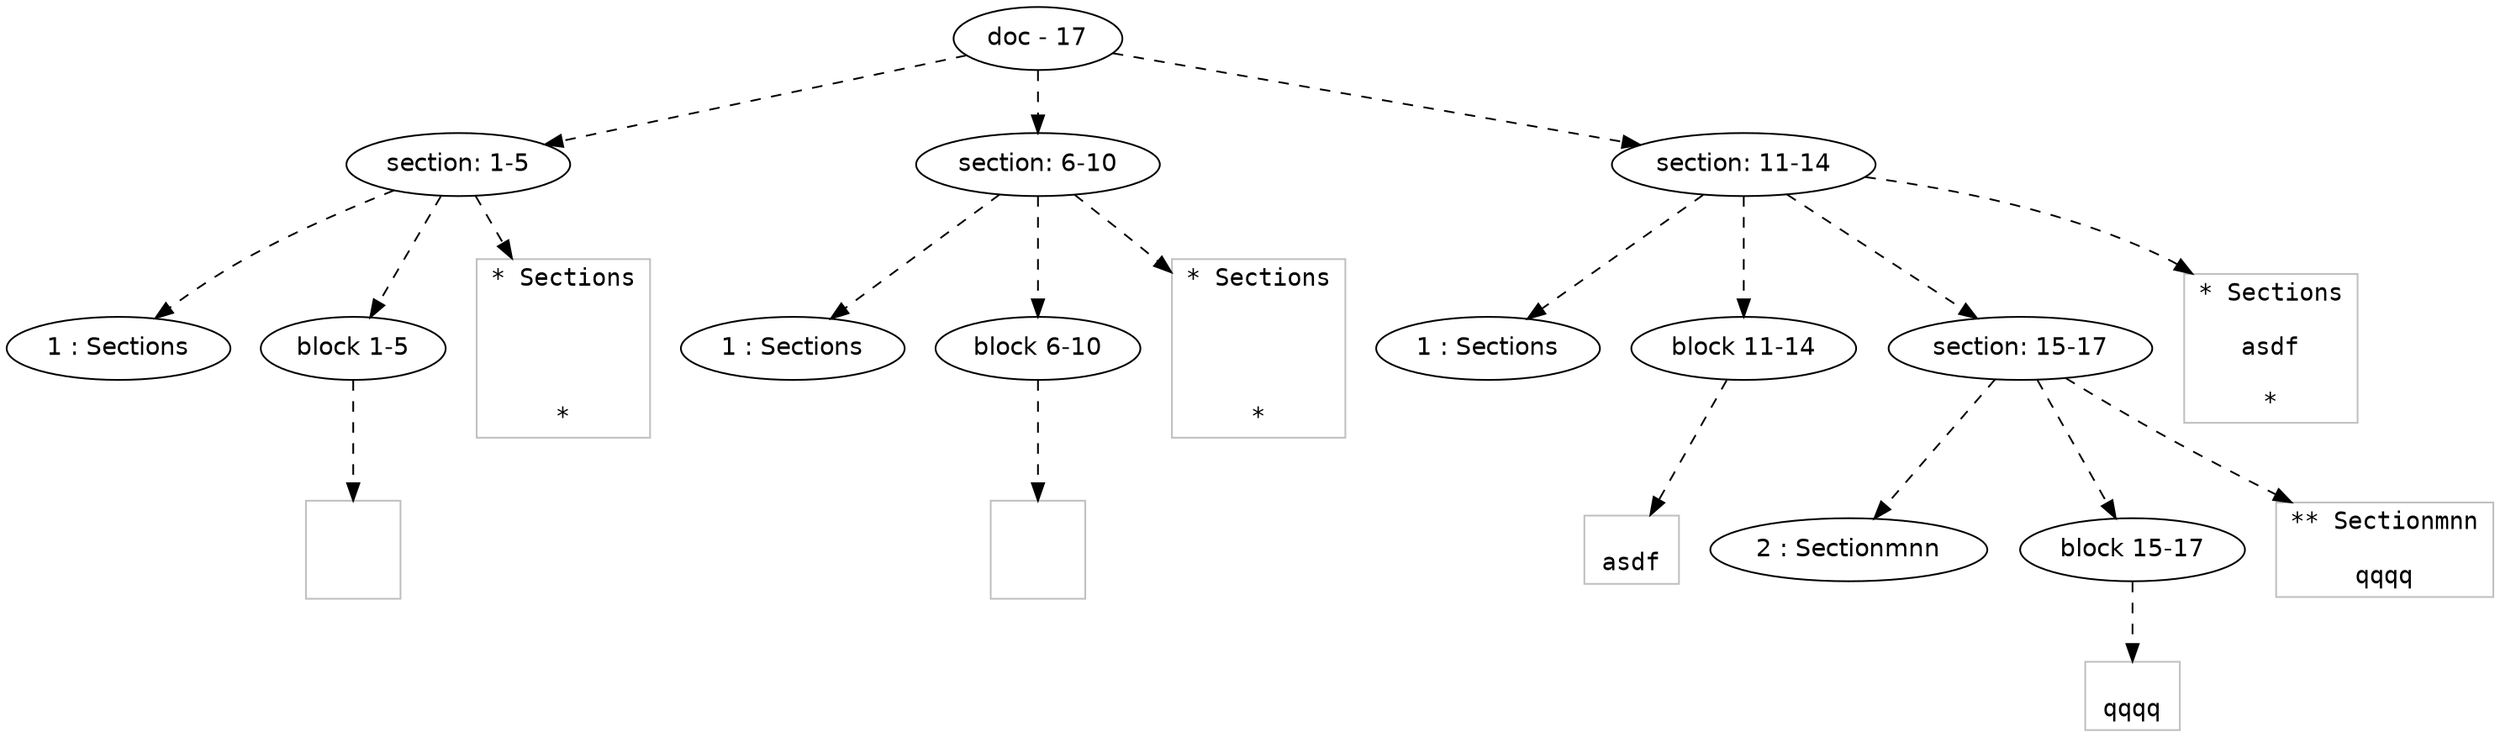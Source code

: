 digraph hierarchy {

node [fontname=Helvetica]
edge [style=dashed]

doc_0 [label="doc - 17"]


doc_0 -> { section_1 section_2 section_3}
{rank=same; section_1 section_2 section_3}

section_1 [label="section: 1-5"]

section_2 [label="section: 6-10"]

section_3 [label="section: 11-14"]


section_1 -> { header_4 block_5}
{rank=same; header_4 block_5}

header_4 [label="1 : Sections"]

block_5 [label="block 1-5"]


block_5 -> leaf_6
leaf_6  [color=Gray,shape=rectangle,fontname=Inconsolata,label="


"]
section_1 -> leaf_7
leaf_7  [color=Gray,shape=rectangle,fontname=Inconsolata,label="* Sections




*"]
section_2 -> { header_8 block_9}
{rank=same; header_8 block_9}

header_8 [label="1 : Sections"]

block_9 [label="block 6-10"]


block_9 -> leaf_10
leaf_10  [color=Gray,shape=rectangle,fontname=Inconsolata,label="


"]
section_2 -> leaf_11
leaf_11  [color=Gray,shape=rectangle,fontname=Inconsolata,label="* Sections




*"]
section_3 -> { header_12 block_13 section_14}
{rank=same; header_12 block_13 section_14}

header_12 [label="1 : Sections"]

block_13 [label="block 11-14"]

section_14 [label="section: 15-17"]


block_13 -> leaf_15
leaf_15  [color=Gray,shape=rectangle,fontname=Inconsolata,label="
asdf
"]
section_14 -> { header_16 block_17}
{rank=same; header_16 block_17}

header_16 [label="2 : Sectionmnn"]

block_17 [label="block 15-17"]


block_17 -> leaf_18
leaf_18  [color=Gray,shape=rectangle,fontname=Inconsolata,label="
qqqq"]
section_14 -> leaf_19
leaf_19  [color=Gray,shape=rectangle,fontname=Inconsolata,label="** Sectionmnn

qqqq"]
section_3 -> leaf_20
leaf_20  [color=Gray,shape=rectangle,fontname=Inconsolata,label="* Sections

asdf

*"]

}
